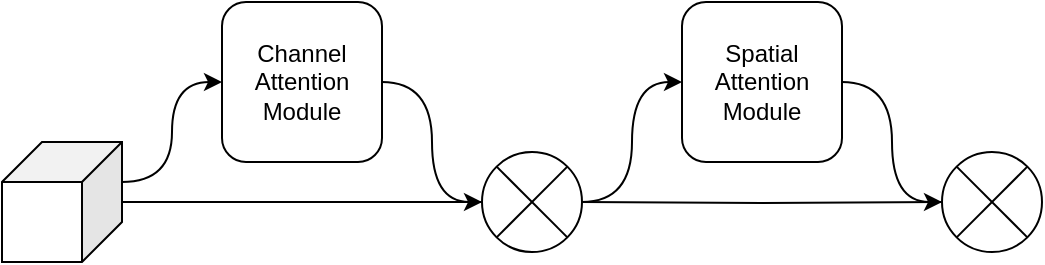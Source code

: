 <mxfile version="20.7.2" type="github">
  <diagram id="Wb5G7JYzPVq1ubWPYSZX" name="第 1 页">
    <mxGraphModel dx="814" dy="501" grid="1" gridSize="10" guides="1" tooltips="1" connect="1" arrows="1" fold="1" page="1" pageScale="1" pageWidth="827" pageHeight="1169" math="0" shadow="0">
      <root>
        <mxCell id="0" />
        <mxCell id="1" parent="0" />
        <mxCell id="jKeGDI6dYfWnIrsXt0FT-3" style="edgeStyle=orthogonalEdgeStyle;rounded=0;orthogonalLoop=1;jettySize=auto;html=1;exitX=0;exitY=0;exitDx=0;exitDy=20;exitPerimeter=0;curved=1;" edge="1" parent="1" source="jKeGDI6dYfWnIrsXt0FT-1" target="jKeGDI6dYfWnIrsXt0FT-2">
          <mxGeometry relative="1" as="geometry" />
        </mxCell>
        <mxCell id="jKeGDI6dYfWnIrsXt0FT-18" value="" style="edgeStyle=orthogonalEdgeStyle;shape=connector;rounded=0;orthogonalLoop=1;jettySize=auto;html=1;labelBackgroundColor=default;strokeColor=default;fontFamily=Helvetica;fontSize=11;fontColor=default;endArrow=none;entryX=0;entryY=0.5;entryDx=0;entryDy=0;" edge="1" parent="1" source="jKeGDI6dYfWnIrsXt0FT-1" target="jKeGDI6dYfWnIrsXt0FT-4">
          <mxGeometry relative="1" as="geometry" />
        </mxCell>
        <mxCell id="jKeGDI6dYfWnIrsXt0FT-1" value="" style="shape=cube;whiteSpace=wrap;html=1;boundedLbl=1;backgroundOutline=1;darkOpacity=0.05;darkOpacity2=0.1;size=20;flipH=1;" vertex="1" parent="1">
          <mxGeometry x="80" y="440" width="60" height="60" as="geometry" />
        </mxCell>
        <mxCell id="jKeGDI6dYfWnIrsXt0FT-2" value="Channel Attention Module" style="rounded=1;whiteSpace=wrap;html=1;" vertex="1" parent="1">
          <mxGeometry x="190" y="370" width="80" height="80" as="geometry" />
        </mxCell>
        <mxCell id="jKeGDI6dYfWnIrsXt0FT-4" value="" style="ellipse;whiteSpace=wrap;html=1;aspect=fixed;" vertex="1" parent="1">
          <mxGeometry x="320" y="445" width="50" height="50" as="geometry" />
        </mxCell>
        <mxCell id="jKeGDI6dYfWnIrsXt0FT-13" value="" style="endArrow=none;html=1;rounded=0;exitX=0;exitY=0;exitDx=0;exitDy=0;entryX=1;entryY=1;entryDx=0;entryDy=0;" edge="1" parent="1" source="jKeGDI6dYfWnIrsXt0FT-4" target="jKeGDI6dYfWnIrsXt0FT-4">
          <mxGeometry width="50" height="50" relative="1" as="geometry">
            <mxPoint x="384" y="525" as="sourcePoint" />
            <mxPoint x="434" y="475" as="targetPoint" />
          </mxGeometry>
        </mxCell>
        <mxCell id="jKeGDI6dYfWnIrsXt0FT-14" value="" style="endArrow=none;html=1;rounded=0;labelBackgroundColor=default;strokeColor=default;fontFamily=Helvetica;fontSize=11;fontColor=default;shape=connector;exitX=0;exitY=1;exitDx=0;exitDy=0;entryX=1;entryY=0;entryDx=0;entryDy=0;" edge="1" parent="1" source="jKeGDI6dYfWnIrsXt0FT-4" target="jKeGDI6dYfWnIrsXt0FT-4">
          <mxGeometry width="50" height="50" relative="1" as="geometry">
            <mxPoint x="230" y="595" as="sourcePoint" />
            <mxPoint x="280" y="545" as="targetPoint" />
          </mxGeometry>
        </mxCell>
        <mxCell id="jKeGDI6dYfWnIrsXt0FT-17" value="" style="endArrow=classic;html=1;rounded=0;labelBackgroundColor=default;strokeColor=default;fontFamily=Helvetica;fontSize=11;fontColor=default;shape=connector;exitX=1;exitY=0.5;exitDx=0;exitDy=0;entryX=0;entryY=0.5;entryDx=0;entryDy=0;edgeStyle=orthogonalEdgeStyle;curved=1;" edge="1" parent="1" source="jKeGDI6dYfWnIrsXt0FT-2" target="jKeGDI6dYfWnIrsXt0FT-4">
          <mxGeometry width="50" height="50" relative="1" as="geometry">
            <mxPoint x="200" y="600" as="sourcePoint" />
            <mxPoint x="250" y="550" as="targetPoint" />
          </mxGeometry>
        </mxCell>
        <mxCell id="jKeGDI6dYfWnIrsXt0FT-22" value="" style="edgeStyle=orthogonalEdgeStyle;shape=connector;rounded=0;orthogonalLoop=1;jettySize=auto;html=1;labelBackgroundColor=default;strokeColor=default;fontFamily=Helvetica;fontSize=11;fontColor=default;endArrow=none;entryX=0;entryY=0.5;entryDx=0;entryDy=0;" edge="1" parent="1" target="jKeGDI6dYfWnIrsXt0FT-24">
          <mxGeometry relative="1" as="geometry">
            <mxPoint x="370" y="470" as="sourcePoint" />
          </mxGeometry>
        </mxCell>
        <mxCell id="jKeGDI6dYfWnIrsXt0FT-23" value="Spatial Attention Module" style="rounded=1;whiteSpace=wrap;html=1;" vertex="1" parent="1">
          <mxGeometry x="420" y="370" width="80" height="80" as="geometry" />
        </mxCell>
        <mxCell id="jKeGDI6dYfWnIrsXt0FT-24" value="" style="ellipse;whiteSpace=wrap;html=1;aspect=fixed;" vertex="1" parent="1">
          <mxGeometry x="550" y="445" width="50" height="50" as="geometry" />
        </mxCell>
        <mxCell id="jKeGDI6dYfWnIrsXt0FT-25" value="" style="endArrow=none;html=1;rounded=0;exitX=0;exitY=0;exitDx=0;exitDy=0;entryX=1;entryY=1;entryDx=0;entryDy=0;" edge="1" parent="1" source="jKeGDI6dYfWnIrsXt0FT-24" target="jKeGDI6dYfWnIrsXt0FT-24">
          <mxGeometry width="50" height="50" relative="1" as="geometry">
            <mxPoint x="614" y="525" as="sourcePoint" />
            <mxPoint x="664" y="475" as="targetPoint" />
          </mxGeometry>
        </mxCell>
        <mxCell id="jKeGDI6dYfWnIrsXt0FT-26" value="" style="endArrow=none;html=1;rounded=0;labelBackgroundColor=default;strokeColor=default;fontFamily=Helvetica;fontSize=11;fontColor=default;shape=connector;exitX=0;exitY=1;exitDx=0;exitDy=0;entryX=1;entryY=0;entryDx=0;entryDy=0;" edge="1" parent="1" source="jKeGDI6dYfWnIrsXt0FT-24" target="jKeGDI6dYfWnIrsXt0FT-24">
          <mxGeometry width="50" height="50" relative="1" as="geometry">
            <mxPoint x="460" y="595" as="sourcePoint" />
            <mxPoint x="510" y="545" as="targetPoint" />
          </mxGeometry>
        </mxCell>
        <mxCell id="jKeGDI6dYfWnIrsXt0FT-27" value="" style="endArrow=classic;html=1;rounded=0;labelBackgroundColor=default;strokeColor=default;fontFamily=Helvetica;fontSize=11;fontColor=default;shape=connector;exitX=1;exitY=0.5;exitDx=0;exitDy=0;entryX=0;entryY=0.5;entryDx=0;entryDy=0;edgeStyle=orthogonalEdgeStyle;curved=1;" edge="1" parent="1" source="jKeGDI6dYfWnIrsXt0FT-23" target="jKeGDI6dYfWnIrsXt0FT-24">
          <mxGeometry width="50" height="50" relative="1" as="geometry">
            <mxPoint x="430" y="600" as="sourcePoint" />
            <mxPoint x="480" y="550" as="targetPoint" />
          </mxGeometry>
        </mxCell>
        <mxCell id="jKeGDI6dYfWnIrsXt0FT-29" value="" style="curved=1;endArrow=classic;html=1;rounded=0;labelBackgroundColor=default;strokeColor=default;fontFamily=Helvetica;fontSize=11;fontColor=default;shape=connector;exitX=1;exitY=0.5;exitDx=0;exitDy=0;entryX=0;entryY=0.5;entryDx=0;entryDy=0;edgeStyle=orthogonalEdgeStyle;" edge="1" parent="1" source="jKeGDI6dYfWnIrsXt0FT-4" target="jKeGDI6dYfWnIrsXt0FT-23">
          <mxGeometry width="50" height="50" relative="1" as="geometry">
            <mxPoint x="390" y="490" as="sourcePoint" />
            <mxPoint x="410" y="530" as="targetPoint" />
          </mxGeometry>
        </mxCell>
      </root>
    </mxGraphModel>
  </diagram>
</mxfile>
